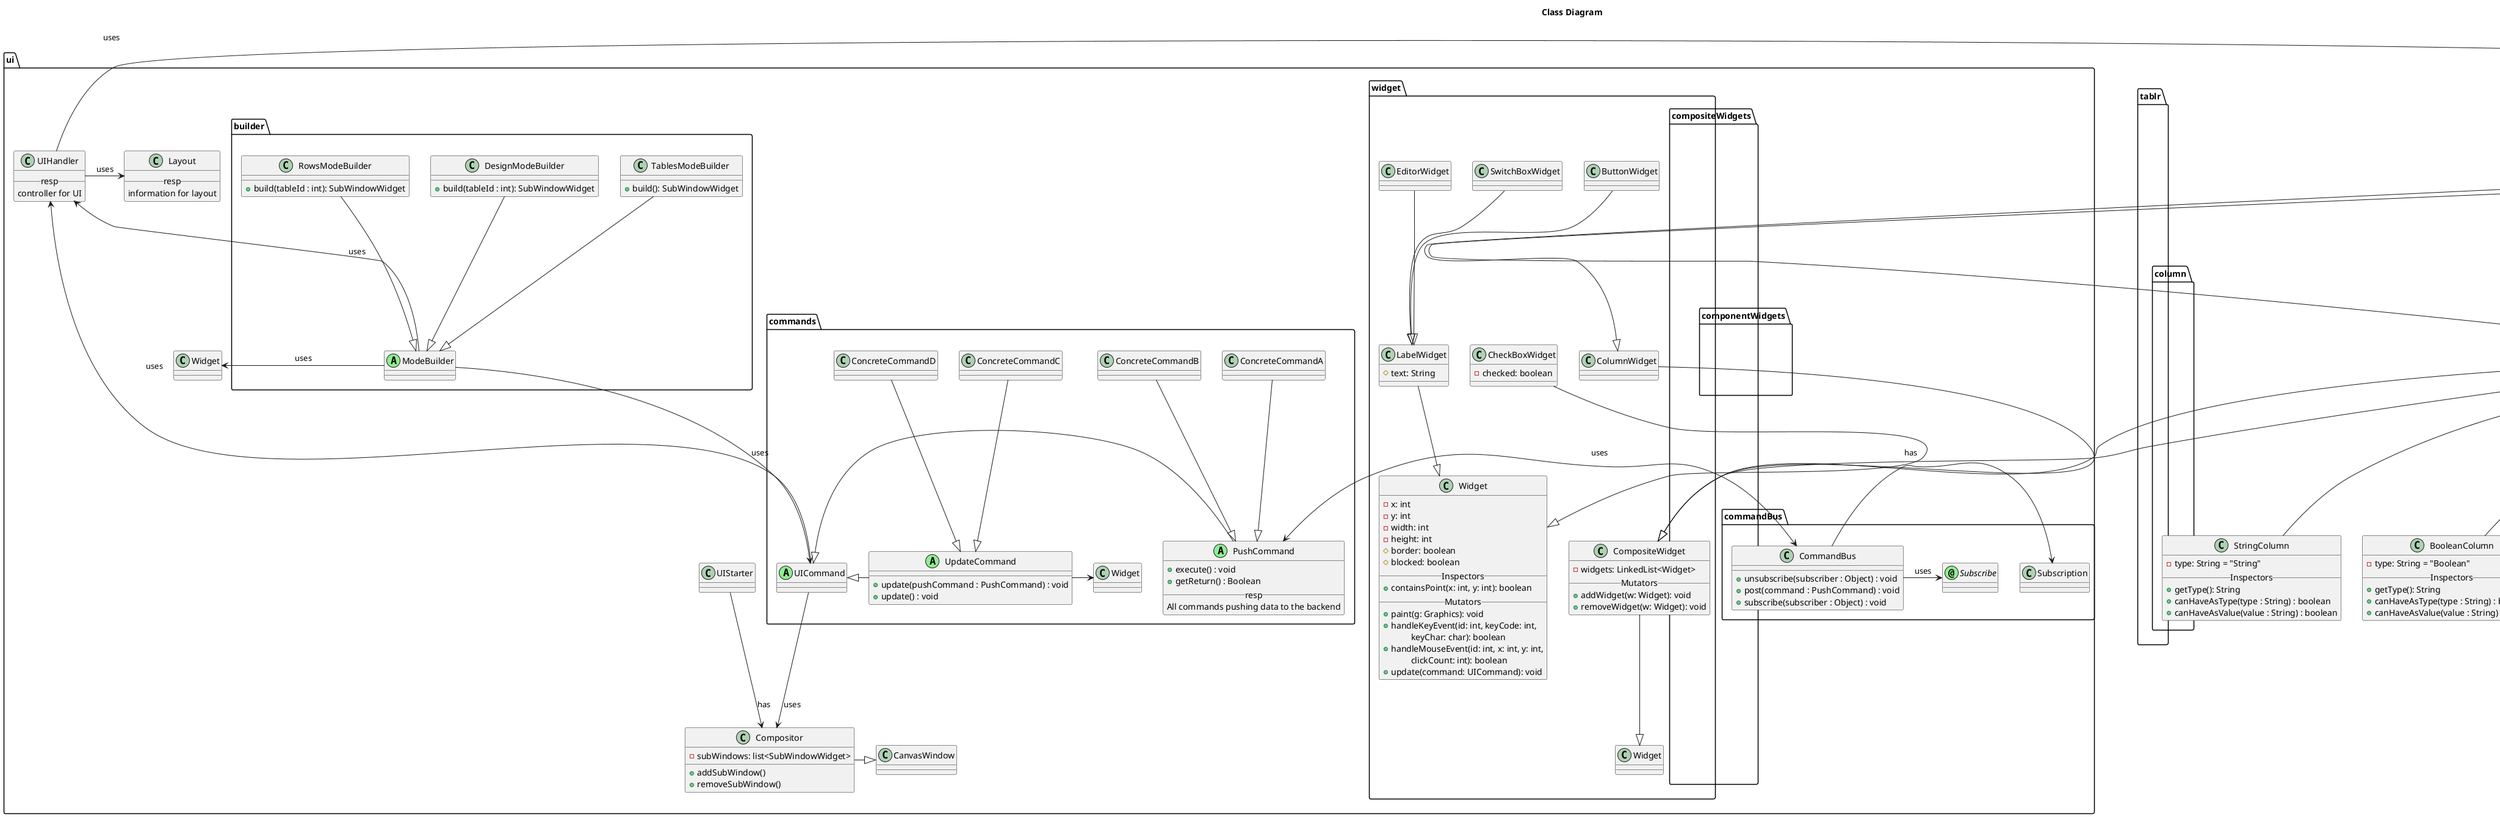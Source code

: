 @startuml
title Class Diagram
package "ui" {

    class CanvasWindow{

    }


    class UIHandler{
        __resp__
        controller for UI
    }
    UIHandler -> Layout : uses
    class Layout{
    __resp__
    information for layout
    }



    class Compositor{
        - subWindows: list<SubWindowWidget>
        __
        + addSubWindow()
        + removeSubWindow()
    }

    class UIStarter{

    }



    UIStarter --> Compositor : has



    Compositor -|> CanvasWindow



    package "commands" {

        class UICommand <<(A, lightgreen)>> {
         }

        PushCommand -|> UICommand

        UpdateCommand -|> UICommand

        class PushCommand <<(A, lightgreen)>> {
            + execute() : void
            + getReturn() : Boolean
            __resp__
            All commands pushing data to the backend
        }

        class UpdateCommand <<(A, lightgreen)>> {
                    + update(pushCommand : PushCommand) : void
                    + update() : void
                }


        class ConcreteCommandA{

        }

        class ConcreteCommandB{

        }

        class ConcreteCommandC{

        }

        class ConcreteCommandD{

        }

        ConcreteCommandA --|> PushCommand
        ConcreteCommandB --|> PushCommand
        ConcreteCommandC --|> UpdateCommand
        ConcreteCommandD --|> UpdateCommand

        UpdateCommand -> Widget
    }
    UICommand --> Compositor : uses

    UIHandler <-- UICommand : uses

    package "commandBus" {
        class CommandBus{
        + unsubscribe(subscriber : Object) : void
        + post(command : PushCommand) : void
        + subscribe(subscriber : Object) : void
        }

        class Subscription

        interface Subscribe <<(@, lightgreen)>>

        CommandBus -> Subscription : has

        CommandBus -> Subscribe : uses

        CommandBus <-> PushCommand : uses
    }

    package "widget" {

        class Widget {
            -x: int
            -y: int
            -width: int
            -height: int
            #border: boolean
            #blocked: boolean
            __Inspectors__
            +containsPoint(x: int, y: int): boolean
            __Mutators__
            +paint(g: Graphics): void
            +handleKeyEvent(id: int, keyCode: int,
                \t keyChar: char): boolean
            +handleMouseEvent(id: int, x: int, y: int,
                \t clickCount: int): boolean
            +update(command: UICommand): void
             }


                class LabelWidget{
                    #text: String
                }
                LabelWidget --|> Widget


                class EditorWidget{
                }
                EditorWidget --|> LabelWidget

                class CheckBoxWidget{
                    -checked: boolean
                }
                CheckBoxWidget --|> Widget
                class ButtonWidget{
                }
                ButtonWidget --|> LabelWidget


                class SwitchBoxWidget{
                }
                SwitchBoxWidget --|> LabelWidget
                package compositeWidgets{
                    class CompositeWidget{
                        - widgets: LinkedList<Widget>
                        __Mutators__
                        + addWidget(w: Widget): void
                        + removeWidget(w: Widget): void
                    }

                    CompositeWidget --|> Widget

                    class TableWidget{
                    }

                    TableWidget --|> CompositeWidget

                    class ColumnWidget{
                    }

                    ColumnWidget --|> CompositeWidget

                    class SelectorColumnWidget {
                        -ids: LinkedList<Integer>
                        __Inspectors__
                        +getSelectedId(): int
                    }

                    SelectorColumnWidget --|> ColumnWidget

                    package componentWidgets{
                        class ComponentWidget{
                            -isActive: boolean
                        }



                        ComponentWidget --|> CompositeWidget


                    }
                }

    }


    package "builder" {

        UIHandler <-- ModeBuilder : uses

        class ModeBuilder <<(A, lightgreen)>>{
        }

        class TablesModeBuilder{
            + build(): SubWindowWidget
        }

        class DesignModeBuilder{
            + build(tableId : int): SubWindowWidget

        }

        class RowsModeBuilder{
            + build(tableId : int): SubWindowWidget
        }

        TablesModeBuilder --|> ModeBuilder
        DesignModeBuilder --|> ModeBuilder
        RowsModeBuilder --|> ModeBuilder
    }

    ModeBuilder -> Widget : uses

    ModeBuilder --> UICommand: uses


}


package "tablr" {

    UIHandler -> TablesHandler : uses

    class TablesHandler{
        tableManager : TableManager {readOnly}
        terminated : boolean
        __Inspector__

        __Responsibilities__
        providing a controller for tables
    }


    class TableManager{
        tables : List<Table> [*] = new LinkedList<Table>
        currentTable : Table [0...1] = null
        terminated : boolean = false
        __

        __Responsibility__
        manage tables and manage access to tables
    }

    Table "0..*" <-- TableManager
    TablesHandler --> "1" TableManager




    class Table{
        -name
        -columns
        -isTerminated
        __

        __Responsibility__
        manage Column
    }

    package "column" {

        Column <|-- BooleanColumn
        Column <|-- IntegerColumn
        Column <|-- EmailColumn
        Column <|-- StringColumn

        class Column <<(A, lightgreen)>>{
            -name:String
            -allowsBlanks: boolean
            -defaultValue: String = ""
            -values : List<String>
            __


        __Responsibility__
        Manage list with correct entries
        }

        Table *-- "0..*" Column

        class BooleanColumn{
            -type: String = "Boolean"
            __Inspectors__
            +getType(): String
            +canHaveAsType(type : String) : boolean
            +canHaveAsValue(value : String) : boolean
        }
        class StringColumn{
            -type: String = "String"
            __Inspectors__
            +getType(): String
            +canHaveAsType(type : String) : boolean
            +canHaveAsValue(value : String) : boolean
        }
        class EmailColumn{
            -type: String = "Email"
            __Inspectors__
            +getType(): String
            +canHaveAsType(type : String) : boolean
            +canHaveAsValue(value : String) : boolean
        }
        class IntegerColumn{
            -type: String = "Integer"
            __Inspectors__
            +getType(): String
            +canHaveAsType(type : String) : boolean
            +canHaveAsValue(value : String) : boolean
        }
    }
}
@enduml
